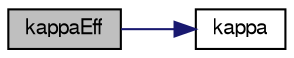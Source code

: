 digraph "kappaEff"
{
  bgcolor="transparent";
  edge [fontname="FreeSans",fontsize="10",labelfontname="FreeSans",labelfontsize="10"];
  node [fontname="FreeSans",fontsize="10",shape=record];
  rankdir="LR";
  Node1 [label="kappaEff",height=0.2,width=0.4,color="black", fillcolor="grey75", style="filled" fontcolor="black"];
  Node1 -> Node2 [color="midnightblue",fontsize="10",style="solid",fontname="FreeSans"];
  Node2 [label="kappa",height=0.2,width=0.4,color="black",URL="$a02513.html#a43c3ebabae8215e47164de905d3086c8",tooltip="Return the thermal diffusivity for temperature [J/m/s/K]. "];
}
